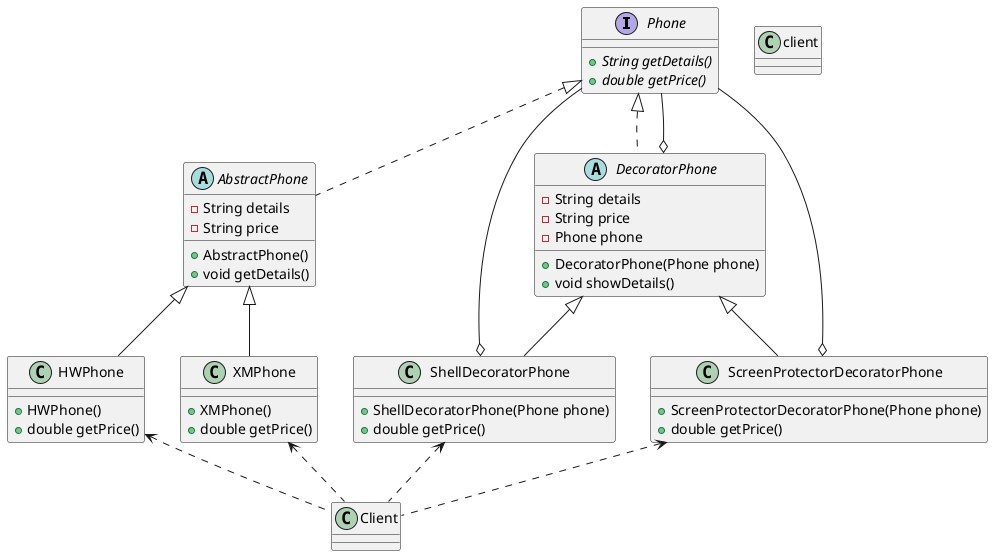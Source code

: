 @startuml

interface Phone{
    {abstract} {method} + String getDetails()
    {abstract} {method} + double getPrice()
}

abstract class AbstractPhone{
    {field} - String details
    {field} - String price
    {method} + AbstractPhone()
    {method} + void getDetails()
}

class HWPhone{
    {method} + HWPhone()
    {method} + double getPrice()
}

class XMPhone{
    {method} + XMPhone()
    {method} + double getPrice()
}

abstract class DecoratorPhone {

   {field} - String details
   {field} - String price
   {field} - Phone phone
   {method} + DecoratorPhone(Phone phone)
   {method} + void showDetails()
}

class ShellDecoratorPhone{
   {method} + ShellDecoratorPhone(Phone phone)
   {method} + double getPrice()
}

class ScreenProtectorDecoratorPhone{
    {method} + ScreenProtectorDecoratorPhone(Phone phone)
    {method} + double getPrice()
}

class client

Phone <|.. AbstractPhone
AbstractPhone <|-- HWPhone
AbstractPhone <|-- XMPhone
Phone <|.. DecoratorPhone
DecoratorPhone <|-- ShellDecoratorPhone
DecoratorPhone <|-- ScreenProtectorDecoratorPhone
DecoratorPhone o-- Phone
ShellDecoratorPhone o-- Phone
ScreenProtectorDecoratorPhone o-- Phone
HWPhone <.. Client
XMPhone <.. Client
ShellDecoratorPhone <.. Client
ScreenProtectorDecoratorPhone <.. Client

@enduml